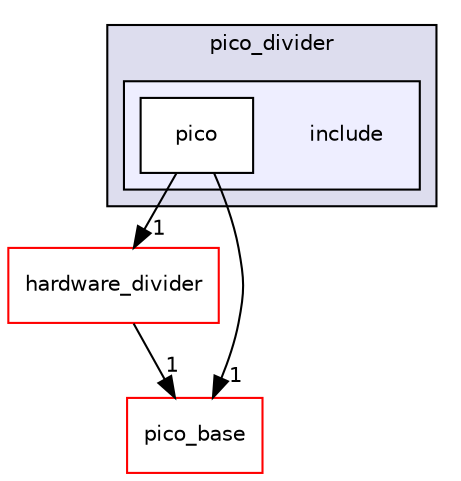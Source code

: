 digraph "pico_divider/include" {
  compound=true
  node [ fontsize="10", fontname="Helvetica"];
  edge [ labelfontsize="10", labelfontname="Helvetica"];
  subgraph clusterdir_aba23c0cffd47c4360ba3d6419bb9508 {
    graph [ bgcolor="#ddddee", pencolor="black", label="pico_divider" fontname="Helvetica", fontsize="10", URL="dir_aba23c0cffd47c4360ba3d6419bb9508.html"]
  subgraph clusterdir_8f4707ebee4f54ea59a6ed05ab66de03 {
    graph [ bgcolor="#eeeeff", pencolor="black", label="" URL="dir_8f4707ebee4f54ea59a6ed05ab66de03.html"];
    dir_8f4707ebee4f54ea59a6ed05ab66de03 [shape=plaintext label="include"];
    dir_021f499e9b19b52d4d6edae2d4d01649 [shape=box label="pico" color="black" fillcolor="white" style="filled" URL="dir_021f499e9b19b52d4d6edae2d4d01649.html"];
  }
  }
  dir_9060f22c16ad0d03432df0abd8acf357 [shape=box label="hardware_divider" fillcolor="white" style="filled" color="red" URL="dir_9060f22c16ad0d03432df0abd8acf357.html"];
  dir_ee4ba4c32933fd9d1c9bce216e67756d [shape=box label="pico_base" fillcolor="white" style="filled" color="red" URL="dir_ee4ba4c32933fd9d1c9bce216e67756d.html"];
  dir_9060f22c16ad0d03432df0abd8acf357->dir_ee4ba4c32933fd9d1c9bce216e67756d [headlabel="1", labeldistance=1.5 headhref="dir_000023_000007.html"];
  dir_021f499e9b19b52d4d6edae2d4d01649->dir_9060f22c16ad0d03432df0abd8acf357 [headlabel="1", labeldistance=1.5 headhref="dir_000022_000023.html"];
  dir_021f499e9b19b52d4d6edae2d4d01649->dir_ee4ba4c32933fd9d1c9bce216e67756d [headlabel="1", labeldistance=1.5 headhref="dir_000022_000007.html"];
}
